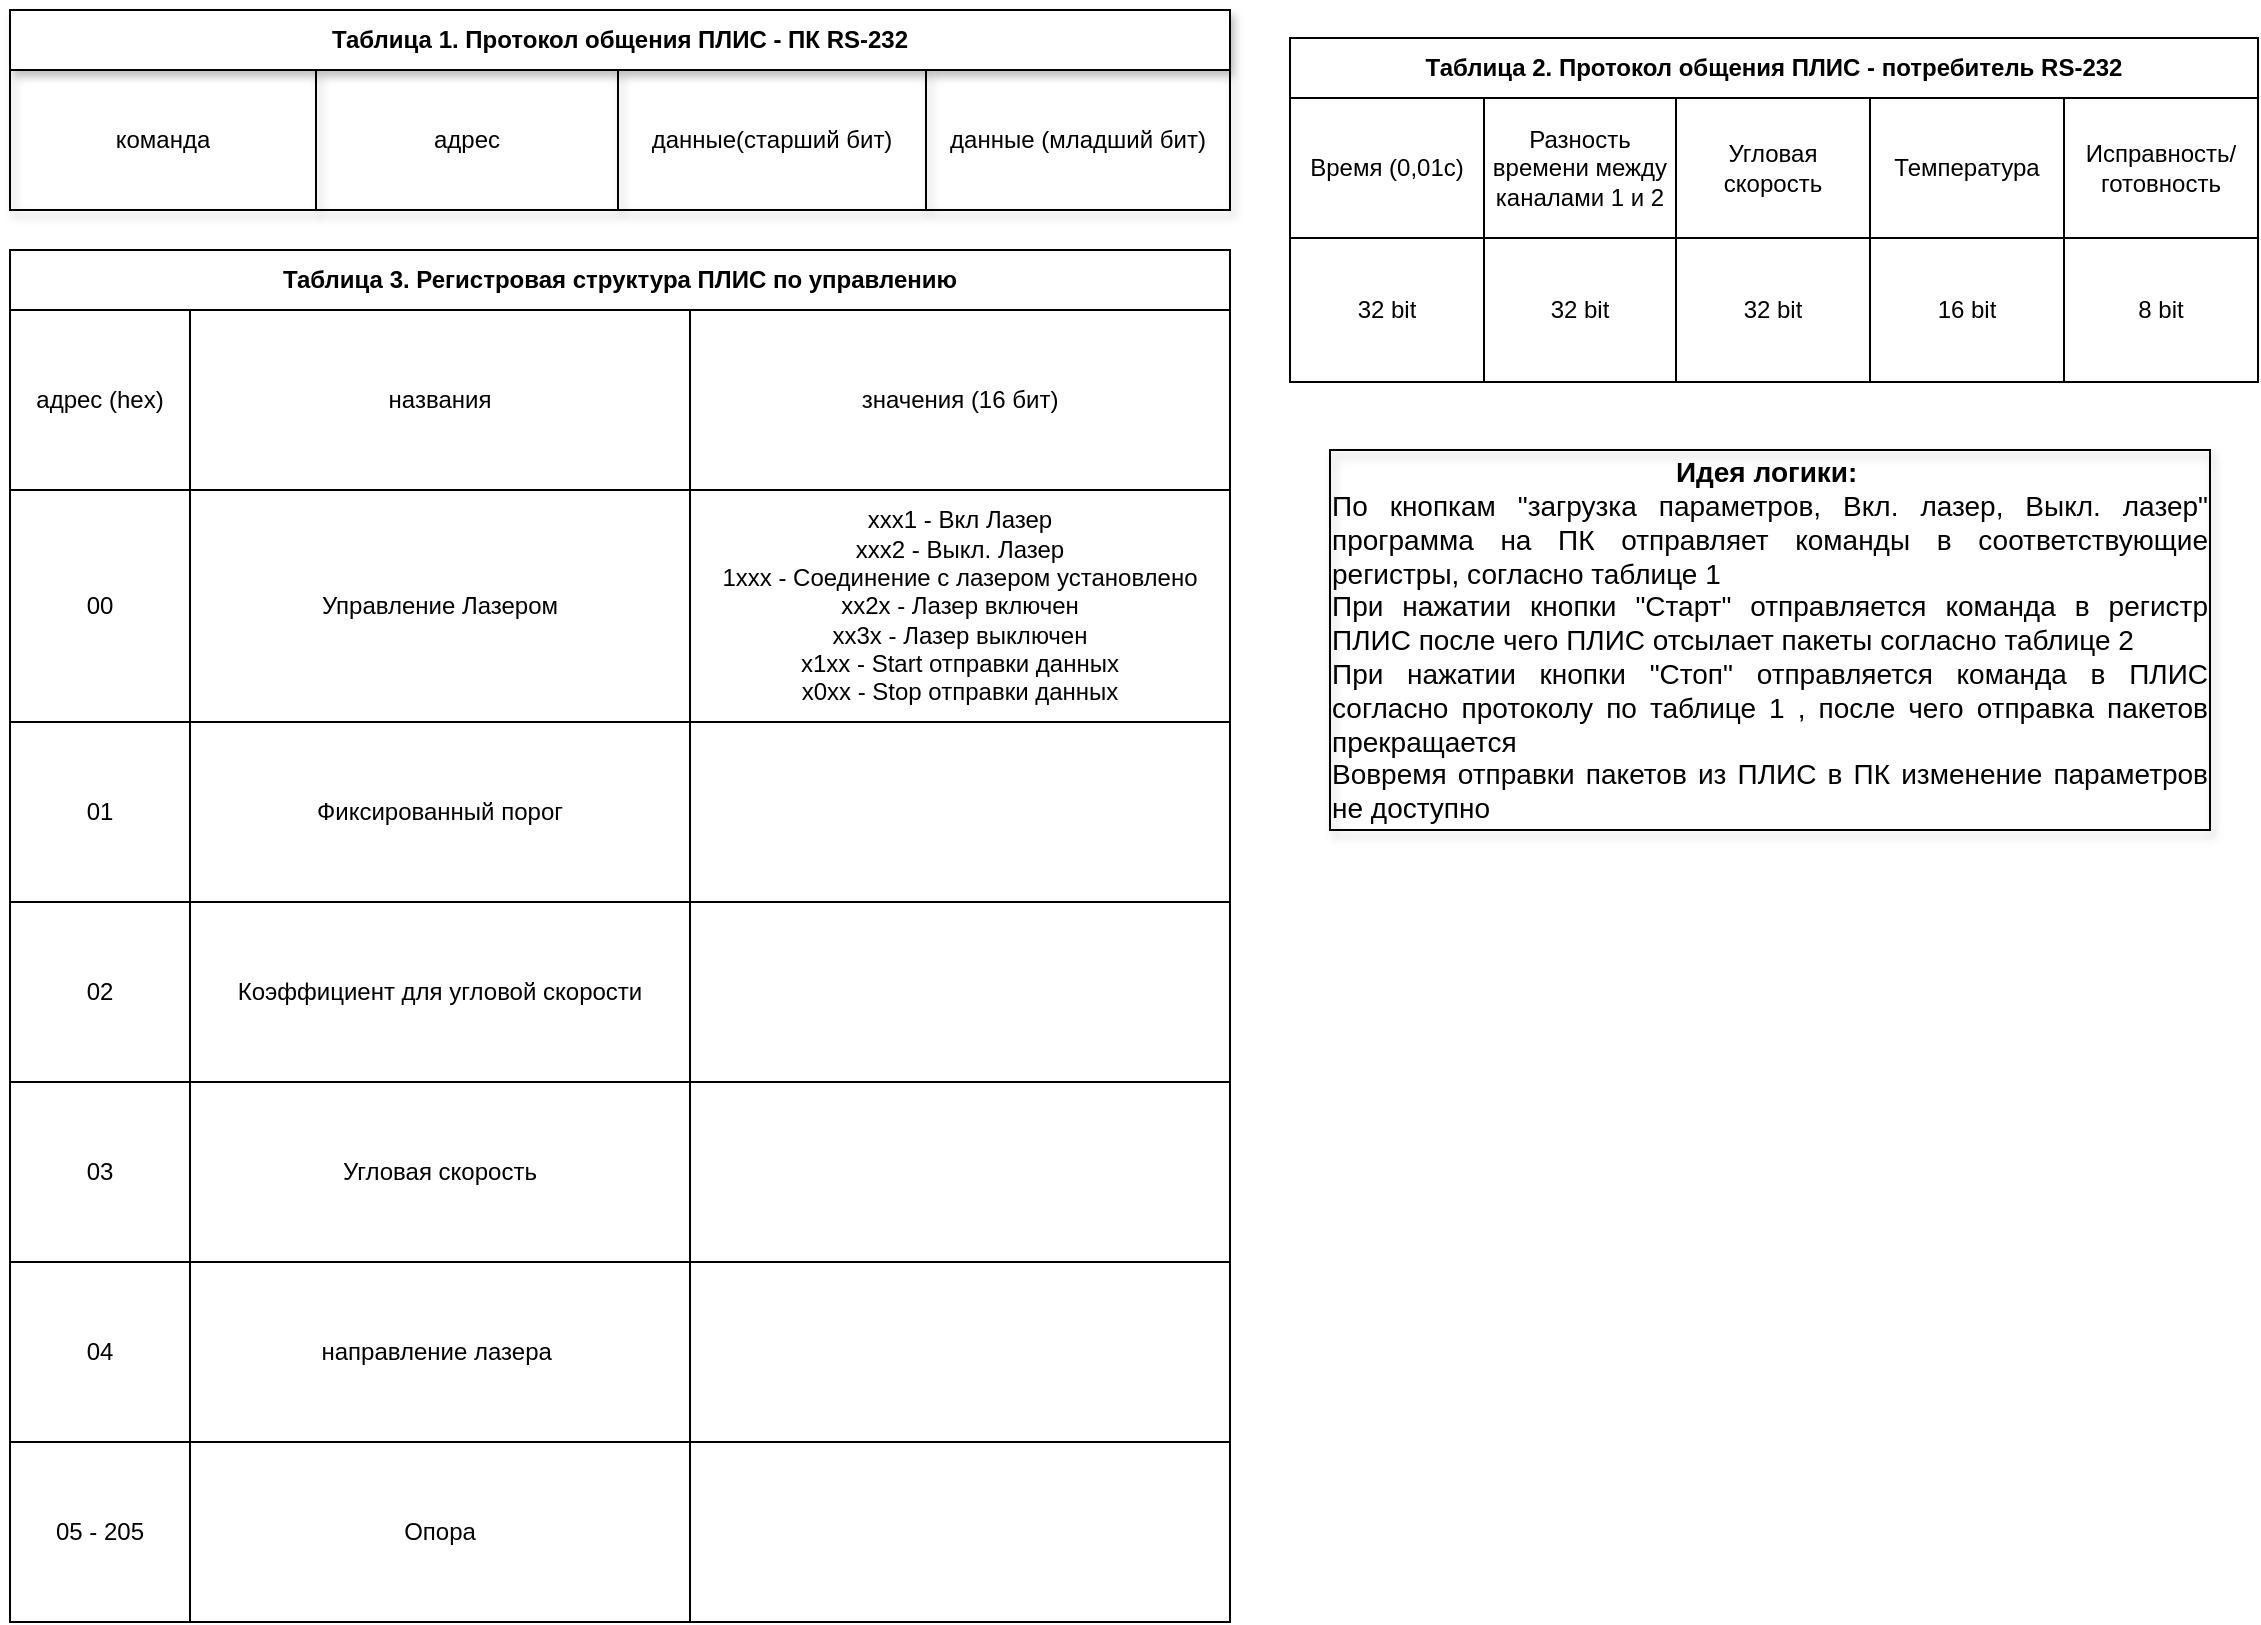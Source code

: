 <mxfile version="13.3.9" type="device"><diagram id="3Ev6X7X6oiaWqYz1lPGU" name="Page-1"><mxGraphModel dx="1278" dy="1136" grid="1" gridSize="10" guides="1" tooltips="1" connect="1" arrows="1" fold="1" page="1" pageScale="1" pageWidth="1169" pageHeight="827" math="0" shadow="0"><root><mxCell id="0"/><mxCell id="1" parent="0"/><mxCell id="SFa1RVvKfxUPOWZV4HZb-16" value="Таблица 2. Протокол общения ПЛИС - потребитель RS-232" style="shape=table;html=1;whiteSpace=wrap;startSize=30;container=1;collapsible=0;childLayout=tableLayout;fontStyle=1;align=center;" vertex="1" parent="1"><mxGeometry x="670" y="24" width="484" height="172" as="geometry"/></mxCell><mxCell id="SFa1RVvKfxUPOWZV4HZb-21" value="" style="shape=partialRectangle;html=1;whiteSpace=wrap;collapsible=0;dropTarget=0;pointerEvents=0;fillColor=none;top=0;left=0;bottom=0;right=0;points=[[0,0.5],[1,0.5]];portConstraint=eastwest;" vertex="1" parent="SFa1RVvKfxUPOWZV4HZb-16"><mxGeometry y="30" width="484" height="70" as="geometry"/></mxCell><mxCell id="SFa1RVvKfxUPOWZV4HZb-22" value="Время (0,01с)" style="shape=partialRectangle;html=1;whiteSpace=wrap;connectable=0;fillColor=none;top=0;left=0;bottom=0;right=0;overflow=hidden;" vertex="1" parent="SFa1RVvKfxUPOWZV4HZb-21"><mxGeometry width="97" height="70" as="geometry"/></mxCell><mxCell id="SFa1RVvKfxUPOWZV4HZb-23" value="Разность времени между каналами 1 и 2" style="shape=partialRectangle;html=1;whiteSpace=wrap;connectable=0;fillColor=none;top=0;left=0;bottom=0;right=0;overflow=hidden;" vertex="1" parent="SFa1RVvKfxUPOWZV4HZb-21"><mxGeometry x="97" width="96" height="70" as="geometry"/></mxCell><mxCell id="SFa1RVvKfxUPOWZV4HZb-24" value="Угловая скорость" style="shape=partialRectangle;html=1;whiteSpace=wrap;connectable=0;fillColor=none;top=0;left=0;bottom=0;right=0;overflow=hidden;" vertex="1" parent="SFa1RVvKfxUPOWZV4HZb-21"><mxGeometry x="193" width="97" height="70" as="geometry"/></mxCell><mxCell id="SFa1RVvKfxUPOWZV4HZb-29" value="Температура" style="shape=partialRectangle;html=1;whiteSpace=wrap;connectable=0;fillColor=none;top=0;left=0;bottom=0;right=0;overflow=hidden;" vertex="1" parent="SFa1RVvKfxUPOWZV4HZb-21"><mxGeometry x="290" width="97" height="70" as="geometry"/></mxCell><mxCell id="SFa1RVvKfxUPOWZV4HZb-31" value="Исправность/&lt;br&gt;готовность" style="shape=partialRectangle;html=1;whiteSpace=wrap;connectable=0;fillColor=none;top=0;left=0;bottom=0;right=0;overflow=hidden;" vertex="1" parent="SFa1RVvKfxUPOWZV4HZb-21"><mxGeometry x="387" width="97" height="70" as="geometry"/></mxCell><mxCell id="SFa1RVvKfxUPOWZV4HZb-25" value="" style="shape=partialRectangle;html=1;whiteSpace=wrap;collapsible=0;dropTarget=0;pointerEvents=0;fillColor=none;top=0;left=0;bottom=0;right=0;points=[[0,0.5],[1,0.5]];portConstraint=eastwest;" vertex="1" parent="SFa1RVvKfxUPOWZV4HZb-16"><mxGeometry y="100" width="484" height="72" as="geometry"/></mxCell><mxCell id="SFa1RVvKfxUPOWZV4HZb-26" value="32 bit" style="shape=partialRectangle;html=1;whiteSpace=wrap;connectable=0;fillColor=none;top=0;left=0;bottom=0;right=0;overflow=hidden;" vertex="1" parent="SFa1RVvKfxUPOWZV4HZb-25"><mxGeometry width="97" height="72" as="geometry"/></mxCell><mxCell id="SFa1RVvKfxUPOWZV4HZb-27" value="32 bit" style="shape=partialRectangle;html=1;whiteSpace=wrap;connectable=0;fillColor=none;top=0;left=0;bottom=0;right=0;overflow=hidden;" vertex="1" parent="SFa1RVvKfxUPOWZV4HZb-25"><mxGeometry x="97" width="96" height="72" as="geometry"/></mxCell><mxCell id="SFa1RVvKfxUPOWZV4HZb-28" value="32 bit" style="shape=partialRectangle;html=1;whiteSpace=wrap;connectable=0;fillColor=none;top=0;left=0;bottom=0;right=0;overflow=hidden;" vertex="1" parent="SFa1RVvKfxUPOWZV4HZb-25"><mxGeometry x="193" width="97" height="72" as="geometry"/></mxCell><mxCell id="SFa1RVvKfxUPOWZV4HZb-30" value="16 bit" style="shape=partialRectangle;html=1;whiteSpace=wrap;connectable=0;fillColor=none;top=0;left=0;bottom=0;right=0;overflow=hidden;" vertex="1" parent="SFa1RVvKfxUPOWZV4HZb-25"><mxGeometry x="290" width="97" height="72" as="geometry"/></mxCell><mxCell id="SFa1RVvKfxUPOWZV4HZb-32" value="8 bit" style="shape=partialRectangle;html=1;whiteSpace=wrap;connectable=0;fillColor=none;top=0;left=0;bottom=0;right=0;overflow=hidden;" vertex="1" parent="SFa1RVvKfxUPOWZV4HZb-25"><mxGeometry x="387" width="97" height="72" as="geometry"/></mxCell><mxCell id="SFa1RVvKfxUPOWZV4HZb-33" value="&lt;div&gt;&lt;b&gt;&lt;font style=&quot;font-size: 14px&quot;&gt;Идея логики:&lt;/font&gt;&lt;/b&gt;&lt;span&gt;&amp;nbsp;&lt;/span&gt;&lt;/div&gt;&lt;font style=&quot;font-size: 14px&quot;&gt;&lt;div style=&quot;text-align: justify&quot;&gt;&lt;span&gt;По кнопкам &quot;загрузка параметров, Вкл. лазер, Выкл. лазер&quot; программа на ПК отправляет команды в соответствующие регистры, согласно таблице 1&amp;nbsp;&lt;/span&gt;&lt;/div&gt;&lt;div style=&quot;text-align: justify&quot;&gt;&lt;span&gt;При нажатии кнопки &quot;Старт&quot; отправляется команда в регистр ПЛИС после чего ПЛИС отсылает пакеты согласно таблице 2&lt;/span&gt;&lt;/div&gt;&lt;div style=&quot;text-align: justify&quot;&gt;&lt;span&gt;При нажатии кнопки &quot;Стоп&quot; отправляется команда в ПЛИС согласно протоколу по таблице 1 , после чего отправка пакетов прекращается&lt;/span&gt;&lt;/div&gt;&lt;div style=&quot;text-align: justify&quot;&gt;&lt;span&gt;Вовремя отправки пакетов из ПЛИС в ПК изменение параметров не доступно&amp;nbsp;&lt;/span&gt;&lt;/div&gt;&lt;/font&gt;" style="text;html=1;strokeColor=#000000;fillColor=none;align=center;verticalAlign=middle;whiteSpace=wrap;rounded=0;shadow=1;" vertex="1" parent="1"><mxGeometry x="690" y="230" width="440" height="190" as="geometry"/></mxCell><mxCell id="IH9mnpwVVUUJAgV3rH_k-1" value="Таблица 3. Регистровая структура ПЛИС по управлению" style="shape=table;html=1;whiteSpace=wrap;startSize=30;container=1;collapsible=0;childLayout=tableLayout;fontStyle=1;align=center;" parent="1" vertex="1"><mxGeometry x="30" y="130" width="610" height="686" as="geometry"/></mxCell><mxCell id="IH9mnpwVVUUJAgV3rH_k-2" value="" style="shape=partialRectangle;html=1;whiteSpace=wrap;collapsible=0;dropTarget=0;pointerEvents=0;fillColor=none;top=0;left=0;bottom=0;right=0;points=[[0,0.5],[1,0.5]];portConstraint=eastwest;" parent="IH9mnpwVVUUJAgV3rH_k-1" vertex="1"><mxGeometry y="30" width="610" height="90" as="geometry"/></mxCell><mxCell id="IH9mnpwVVUUJAgV3rH_k-3" value="адрес (hex)" style="shape=partialRectangle;html=1;whiteSpace=wrap;connectable=0;fillColor=none;top=0;left=0;bottom=0;right=0;overflow=hidden;" parent="IH9mnpwVVUUJAgV3rH_k-2" vertex="1"><mxGeometry width="90" height="90" as="geometry"/></mxCell><mxCell id="IH9mnpwVVUUJAgV3rH_k-4" value="названия" style="shape=partialRectangle;html=1;whiteSpace=wrap;connectable=0;fillColor=none;top=0;left=0;bottom=0;right=0;overflow=hidden;" parent="IH9mnpwVVUUJAgV3rH_k-2" vertex="1"><mxGeometry x="90" width="250" height="90" as="geometry"/></mxCell><mxCell id="IH9mnpwVVUUJAgV3rH_k-35" value="значения (16 бит)" style="shape=partialRectangle;html=1;whiteSpace=wrap;connectable=0;fillColor=none;top=0;left=0;bottom=0;right=0;overflow=hidden;" parent="IH9mnpwVVUUJAgV3rH_k-2" vertex="1"><mxGeometry x="340" width="270" height="90" as="geometry"/></mxCell><mxCell id="IH9mnpwVVUUJAgV3rH_k-6" value="" style="shape=partialRectangle;html=1;whiteSpace=wrap;collapsible=0;dropTarget=0;pointerEvents=0;fillColor=none;top=0;left=0;bottom=0;right=0;points=[[0,0.5],[1,0.5]];portConstraint=eastwest;" parent="IH9mnpwVVUUJAgV3rH_k-1" vertex="1"><mxGeometry y="120" width="610" height="116" as="geometry"/></mxCell><mxCell id="IH9mnpwVVUUJAgV3rH_k-7" value="00" style="shape=partialRectangle;html=1;whiteSpace=wrap;connectable=0;fillColor=none;top=0;left=0;bottom=0;right=0;overflow=hidden;" parent="IH9mnpwVVUUJAgV3rH_k-6" vertex="1"><mxGeometry width="90" height="116" as="geometry"/></mxCell><mxCell id="IH9mnpwVVUUJAgV3rH_k-8" value="Управление Лазером" style="shape=partialRectangle;html=1;whiteSpace=wrap;connectable=0;fillColor=none;top=0;left=0;bottom=0;right=0;overflow=hidden;" parent="IH9mnpwVVUUJAgV3rH_k-6" vertex="1"><mxGeometry x="90" width="250" height="116" as="geometry"/></mxCell><mxCell id="IH9mnpwVVUUJAgV3rH_k-36" value="ххх1 - Вкл Лазер&lt;br&gt;ххх2 - Выкл. Лазер&lt;br&gt;1ххх - Соединение с лазером установлено&lt;br&gt;хх2х - Лазер включен&lt;br&gt;хх3х - Лазер выключен&lt;br&gt;х1хх - Start отправки данных&lt;br&gt;х0хх - Stop отправки данных&lt;br&gt;" style="shape=partialRectangle;html=1;whiteSpace=wrap;connectable=0;fillColor=none;top=0;left=0;bottom=0;right=0;overflow=hidden;" parent="IH9mnpwVVUUJAgV3rH_k-6" vertex="1"><mxGeometry x="340" width="270" height="116" as="geometry"/></mxCell><mxCell id="IH9mnpwVVUUJAgV3rH_k-10" value="" style="shape=partialRectangle;html=1;whiteSpace=wrap;collapsible=0;dropTarget=0;pointerEvents=0;fillColor=none;top=0;left=0;bottom=0;right=0;points=[[0,0.5],[1,0.5]];portConstraint=eastwest;" parent="IH9mnpwVVUUJAgV3rH_k-1" vertex="1"><mxGeometry y="236" width="610" height="90" as="geometry"/></mxCell><mxCell id="IH9mnpwVVUUJAgV3rH_k-11" value="01" style="shape=partialRectangle;html=1;whiteSpace=wrap;connectable=0;fillColor=none;top=0;left=0;bottom=0;right=0;overflow=hidden;" parent="IH9mnpwVVUUJAgV3rH_k-10" vertex="1"><mxGeometry width="90" height="90" as="geometry"/></mxCell><mxCell id="IH9mnpwVVUUJAgV3rH_k-12" value="Фиксированный порог" style="shape=partialRectangle;html=1;whiteSpace=wrap;connectable=0;fillColor=none;top=0;left=0;bottom=0;right=0;overflow=hidden;" parent="IH9mnpwVVUUJAgV3rH_k-10" vertex="1"><mxGeometry x="90" width="250" height="90" as="geometry"/></mxCell><mxCell id="IH9mnpwVVUUJAgV3rH_k-37" style="shape=partialRectangle;html=1;whiteSpace=wrap;connectable=0;fillColor=none;top=0;left=0;bottom=0;right=0;overflow=hidden;" parent="IH9mnpwVVUUJAgV3rH_k-10" vertex="1"><mxGeometry x="340" width="270" height="90" as="geometry"/></mxCell><mxCell id="IH9mnpwVVUUJAgV3rH_k-28" style="shape=partialRectangle;html=1;whiteSpace=wrap;collapsible=0;dropTarget=0;pointerEvents=0;fillColor=none;top=0;left=0;bottom=0;right=0;points=[[0,0.5],[1,0.5]];portConstraint=eastwest;" parent="IH9mnpwVVUUJAgV3rH_k-1" vertex="1"><mxGeometry y="326" width="610" height="90" as="geometry"/></mxCell><mxCell id="IH9mnpwVVUUJAgV3rH_k-29" value="02" style="shape=partialRectangle;html=1;whiteSpace=wrap;connectable=0;fillColor=none;top=0;left=0;bottom=0;right=0;overflow=hidden;" parent="IH9mnpwVVUUJAgV3rH_k-28" vertex="1"><mxGeometry width="90" height="90" as="geometry"/></mxCell><mxCell id="IH9mnpwVVUUJAgV3rH_k-30" value="Коэффициент для угловой скорости" style="shape=partialRectangle;html=1;whiteSpace=wrap;connectable=0;fillColor=none;top=0;left=0;bottom=0;right=0;overflow=hidden;" parent="IH9mnpwVVUUJAgV3rH_k-28" vertex="1"><mxGeometry x="90" width="250" height="90" as="geometry"/></mxCell><mxCell id="IH9mnpwVVUUJAgV3rH_k-38" style="shape=partialRectangle;html=1;whiteSpace=wrap;connectable=0;fillColor=none;top=0;left=0;bottom=0;right=0;overflow=hidden;" parent="IH9mnpwVVUUJAgV3rH_k-28" vertex="1"><mxGeometry x="340" width="270" height="90" as="geometry"/></mxCell><mxCell id="IH9mnpwVVUUJAgV3rH_k-40" style="shape=partialRectangle;html=1;whiteSpace=wrap;collapsible=0;dropTarget=0;pointerEvents=0;fillColor=none;top=0;left=0;bottom=0;right=0;points=[[0,0.5],[1,0.5]];portConstraint=eastwest;" parent="IH9mnpwVVUUJAgV3rH_k-1" vertex="1"><mxGeometry y="416" width="610" height="90" as="geometry"/></mxCell><mxCell id="IH9mnpwVVUUJAgV3rH_k-41" value="03" style="shape=partialRectangle;html=1;whiteSpace=wrap;connectable=0;fillColor=none;top=0;left=0;bottom=0;right=0;overflow=hidden;" parent="IH9mnpwVVUUJAgV3rH_k-40" vertex="1"><mxGeometry width="90" height="90" as="geometry"/></mxCell><mxCell id="IH9mnpwVVUUJAgV3rH_k-42" value="Угловая скорость" style="shape=partialRectangle;html=1;whiteSpace=wrap;connectable=0;fillColor=none;top=0;left=0;bottom=0;right=0;overflow=hidden;" parent="IH9mnpwVVUUJAgV3rH_k-40" vertex="1"><mxGeometry x="90" width="250" height="90" as="geometry"/></mxCell><mxCell id="IH9mnpwVVUUJAgV3rH_k-43" style="shape=partialRectangle;html=1;whiteSpace=wrap;connectable=0;fillColor=none;top=0;left=0;bottom=0;right=0;overflow=hidden;" parent="IH9mnpwVVUUJAgV3rH_k-40" vertex="1"><mxGeometry x="340" width="270" height="90" as="geometry"/></mxCell><mxCell id="IH9mnpwVVUUJAgV3rH_k-48" style="shape=partialRectangle;html=1;whiteSpace=wrap;collapsible=0;dropTarget=0;pointerEvents=0;fillColor=none;top=0;left=0;bottom=0;right=0;points=[[0,0.5],[1,0.5]];portConstraint=eastwest;" parent="IH9mnpwVVUUJAgV3rH_k-1" vertex="1"><mxGeometry y="506" width="610" height="90" as="geometry"/></mxCell><mxCell id="IH9mnpwVVUUJAgV3rH_k-49" value="04" style="shape=partialRectangle;html=1;whiteSpace=wrap;connectable=0;fillColor=none;top=0;left=0;bottom=0;right=0;overflow=hidden;" parent="IH9mnpwVVUUJAgV3rH_k-48" vertex="1"><mxGeometry width="90" height="90" as="geometry"/></mxCell><mxCell id="IH9mnpwVVUUJAgV3rH_k-50" value="направление лазера&amp;nbsp;" style="shape=partialRectangle;html=1;whiteSpace=wrap;connectable=0;fillColor=none;top=0;left=0;bottom=0;right=0;overflow=hidden;" parent="IH9mnpwVVUUJAgV3rH_k-48" vertex="1"><mxGeometry x="90" width="250" height="90" as="geometry"/></mxCell><mxCell id="IH9mnpwVVUUJAgV3rH_k-51" style="shape=partialRectangle;html=1;whiteSpace=wrap;connectable=0;fillColor=none;top=0;left=0;bottom=0;right=0;overflow=hidden;" parent="IH9mnpwVVUUJAgV3rH_k-48" vertex="1"><mxGeometry x="340" width="270" height="90" as="geometry"/></mxCell><mxCell id="IH9mnpwVVUUJAgV3rH_k-44" style="shape=partialRectangle;html=1;whiteSpace=wrap;collapsible=0;dropTarget=0;pointerEvents=0;fillColor=none;top=0;left=0;bottom=0;right=0;points=[[0,0.5],[1,0.5]];portConstraint=eastwest;" parent="IH9mnpwVVUUJAgV3rH_k-1" vertex="1"><mxGeometry y="596" width="610" height="90" as="geometry"/></mxCell><mxCell id="IH9mnpwVVUUJAgV3rH_k-45" value="&lt;span&gt;05 - 205&lt;/span&gt;" style="shape=partialRectangle;html=1;whiteSpace=wrap;connectable=0;fillColor=none;top=0;left=0;bottom=0;right=0;overflow=hidden;" parent="IH9mnpwVVUUJAgV3rH_k-44" vertex="1"><mxGeometry width="90" height="90" as="geometry"/></mxCell><mxCell id="IH9mnpwVVUUJAgV3rH_k-46" value="&lt;span&gt;Опора&lt;/span&gt;" style="shape=partialRectangle;html=1;whiteSpace=wrap;connectable=0;fillColor=none;top=0;left=0;bottom=0;right=0;overflow=hidden;" parent="IH9mnpwVVUUJAgV3rH_k-44" vertex="1"><mxGeometry x="90" width="250" height="90" as="geometry"/></mxCell><mxCell id="IH9mnpwVVUUJAgV3rH_k-47" style="shape=partialRectangle;html=1;whiteSpace=wrap;connectable=0;fillColor=none;top=0;left=0;bottom=0;right=0;overflow=hidden;" parent="IH9mnpwVVUUJAgV3rH_k-44" vertex="1"><mxGeometry x="340" width="270" height="90" as="geometry"/></mxCell><mxCell id="SFa1RVvKfxUPOWZV4HZb-34" value="Таблица 1. Протокол общения ПЛИС - ПК RS-232" style="shape=table;html=1;whiteSpace=wrap;startSize=30;container=1;collapsible=0;childLayout=tableLayout;fontStyle=1;align=center;shadow=1;strokeColor=#000000;" vertex="1" parent="1"><mxGeometry x="30" y="10" width="610" height="100" as="geometry"/></mxCell><mxCell id="SFa1RVvKfxUPOWZV4HZb-35" value="" style="shape=partialRectangle;html=1;whiteSpace=wrap;collapsible=0;dropTarget=0;pointerEvents=0;fillColor=none;top=0;left=0;bottom=0;right=0;points=[[0,0.5],[1,0.5]];portConstraint=eastwest;" vertex="1" parent="SFa1RVvKfxUPOWZV4HZb-34"><mxGeometry y="30" width="610" height="70" as="geometry"/></mxCell><mxCell id="SFa1RVvKfxUPOWZV4HZb-47" value="команда" style="shape=partialRectangle;html=1;whiteSpace=wrap;connectable=0;fillColor=none;top=0;left=0;bottom=0;right=0;overflow=hidden;" vertex="1" parent="SFa1RVvKfxUPOWZV4HZb-35"><mxGeometry width="153" height="70" as="geometry"/></mxCell><mxCell id="SFa1RVvKfxUPOWZV4HZb-36" value="&lt;span&gt;адрес&lt;/span&gt;" style="shape=partialRectangle;html=1;whiteSpace=wrap;connectable=0;fillColor=none;top=0;left=0;bottom=0;right=0;overflow=hidden;" vertex="1" parent="SFa1RVvKfxUPOWZV4HZb-35"><mxGeometry x="153" width="151" height="70" as="geometry"/></mxCell><mxCell id="SFa1RVvKfxUPOWZV4HZb-37" value="&lt;span&gt;данные(старший бит)&lt;/span&gt;" style="shape=partialRectangle;html=1;whiteSpace=wrap;connectable=0;fillColor=none;top=0;left=0;bottom=0;right=0;overflow=hidden;" vertex="1" parent="SFa1RVvKfxUPOWZV4HZb-35"><mxGeometry x="304" width="154" height="70" as="geometry"/></mxCell><mxCell id="SFa1RVvKfxUPOWZV4HZb-38" value="&lt;span&gt;данные (младший бит)&lt;/span&gt;" style="shape=partialRectangle;html=1;whiteSpace=wrap;connectable=0;fillColor=none;top=0;left=0;bottom=0;right=0;overflow=hidden;" vertex="1" parent="SFa1RVvKfxUPOWZV4HZb-35"><mxGeometry x="458" width="152" height="70" as="geometry"/></mxCell></root></mxGraphModel></diagram></mxfile>